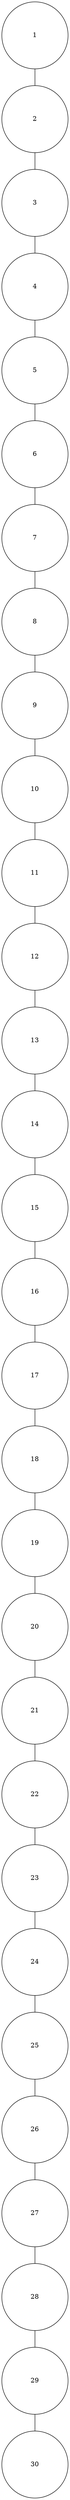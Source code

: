 graph G {
	1 [pos="82,76!", width=2.0, height=2.0, fixedsize=true];
	2 [pos="96,44!", width=2.0, height=2.0, fixedsize=true];
	3 [pos="50,5!", width=2.0, height=2.0, fixedsize=true];
	4 [pos="49,8!", width=2.0, height=2.0, fixedsize=true];
	5 [pos="13,7!", width=2.0, height=2.0, fixedsize=true];
	6 [pos="29,89!", width=2.0, height=2.0, fixedsize=true];
	7 [pos="58,30!", width=2.0, height=2.0, fixedsize=true];
	8 [pos="84,39!", width=2.0, height=2.0, fixedsize=true];
	9 [pos="14,24!", width=2.0, height=2.0, fixedsize=true];
	10 [pos="2,39!", width=2.0, height=2.0, fixedsize=true];
	11 [pos="3,82!", width=2.0, height=2.0, fixedsize=true];
	12 [pos="5,10!", width=2.0, height=2.0, fixedsize=true];
	13 [pos="98,52!", width=2.0, height=2.0, fixedsize=true];
	14 [pos="84,25!", width=2.0, height=2.0, fixedsize=true];
	15 [pos="61,59!", width=2.0, height=2.0, fixedsize=true];
	16 [pos="1,65!", width=2.0, height=2.0, fixedsize=true];
	17 [pos="88,51!", width=2.0, height=2.0, fixedsize=true];
	18 [pos="91,2!", width=2.0, height=2.0, fixedsize=true];
	19 [pos="19,32!", width=2.0, height=2.0, fixedsize=true];
	20 [pos="93,3!", width=2.0, height=2.0, fixedsize=true];
	21 [pos="50,93!", width=2.0, height=2.0, fixedsize=true];
	22 [pos="98,14!", width=2.0, height=2.0, fixedsize=true];
	23 [pos="5,42!", width=2.0, height=2.0, fixedsize=true];
	24 [pos="42,9!", width=2.0, height=2.0, fixedsize=true];
	25 [pos="61,62!", width=2.0, height=2.0, fixedsize=true];
	26 [pos="9,97!", width=2.0, height=2.0, fixedsize=true];
	27 [pos="80,55!", width=2.0, height=2.0, fixedsize=true];
	28 [pos="57,69!", width=2.0, height=2.0, fixedsize=true];
	29 [pos="23,15!", width=2.0, height=2.0, fixedsize=true];
	30 [pos="20,70!", width=2.0, height=2.0, fixedsize=true];
	1 -- 2
	2 -- 3
	3 -- 4
	4 -- 5
	5 -- 6
	6 -- 7
	7 -- 8
	8 -- 9
	9 -- 10
	10 -- 11
	11 -- 12
	12 -- 13
	13 -- 14
	14 -- 15
	15 -- 16
	16 -- 17
	17 -- 18
	18 -- 19
	19 -- 20
	20 -- 21
	21 -- 22
	22 -- 23
	23 -- 24
	24 -- 25
	25 -- 26
	26 -- 27
	27 -- 28
	28 -- 29
	29 -- 30
}
